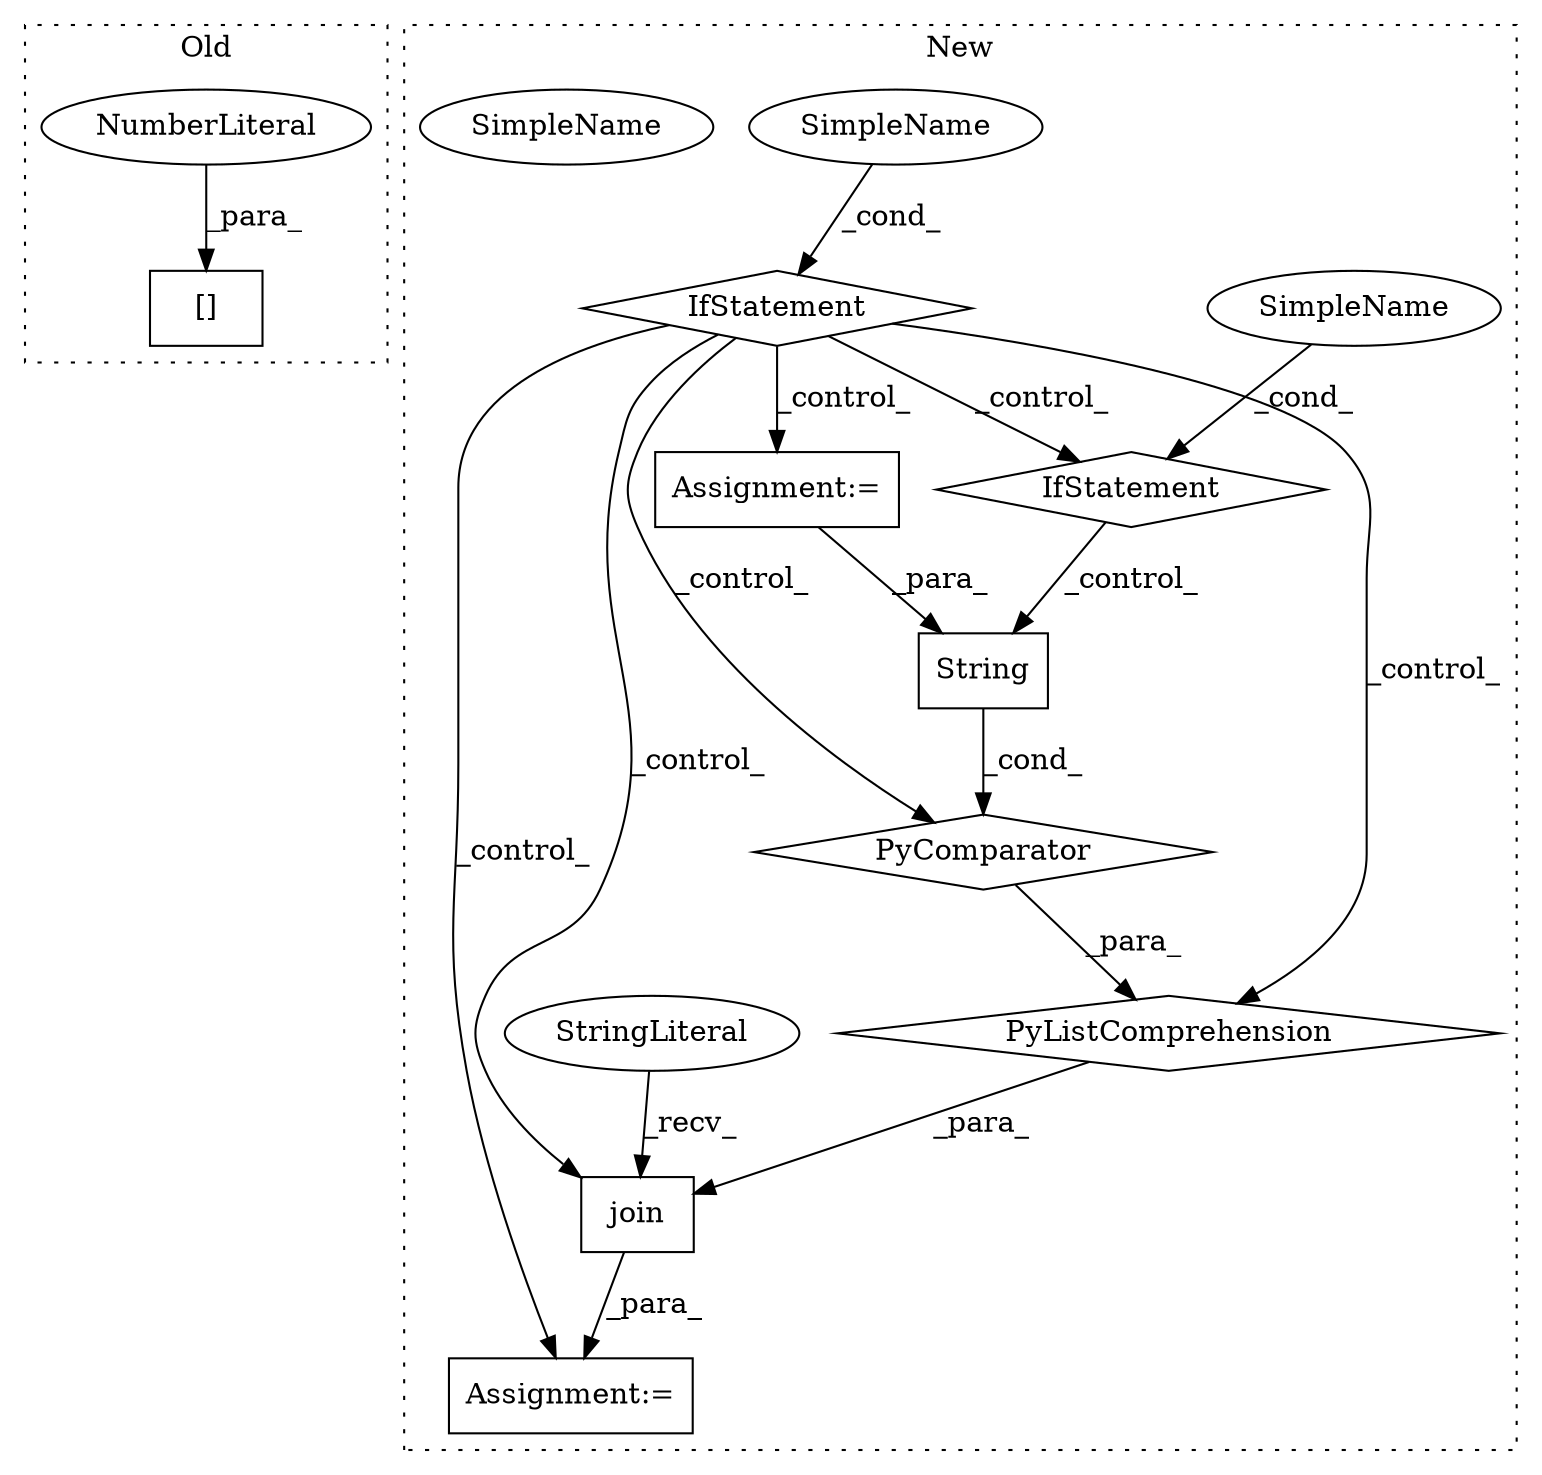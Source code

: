 digraph G {
subgraph cluster0 {
1 [label="[]" a="2" s="5498,5515" l="16,1" shape="box"];
8 [label="NumberLiteral" a="34" s="5514" l="1" shape="ellipse"];
label = "Old";
style="dotted";
}
subgraph cluster1 {
2 [label="join" a="32" s="5566,5729" l="24,-5" shape="box"];
3 [label="StringLiteral" a="45" s="5562" l="3" shape="ellipse"];
4 [label="Assignment:=" a="7" s="5689" l="32" shape="box"];
5 [label="PyComparator" a="113" s="5689" l="32" shape="diamond"];
6 [label="PyListComprehension" a="109" s="5590" l="139" shape="diamond"];
7 [label="Assignment:=" a="7" s="5561" l="1" shape="box"];
9 [label="SimpleName" a="42" s="" l="" shape="ellipse"];
10 [label="IfStatement" a="25" s="5689" l="32" shape="diamond"];
11 [label="String" a="32" s="5590,5598" l="7,1" shape="box"];
12 [label="IfStatement" a="25" s="5464,5494" l="4,2" shape="diamond"];
13 [label="SimpleName" a="42" s="5716" l="5" shape="ellipse"];
14 [label="SimpleName" a="42" s="5716" l="5" shape="ellipse"];
label = "New";
style="dotted";
}
2 -> 7 [label="_para_"];
3 -> 2 [label="_recv_"];
4 -> 11 [label="_para_"];
5 -> 6 [label="_para_"];
6 -> 2 [label="_para_"];
8 -> 1 [label="_para_"];
9 -> 12 [label="_cond_"];
10 -> 11 [label="_control_"];
11 -> 5 [label="_cond_"];
12 -> 2 [label="_control_"];
12 -> 4 [label="_control_"];
12 -> 10 [label="_control_"];
12 -> 7 [label="_control_"];
12 -> 6 [label="_control_"];
12 -> 5 [label="_control_"];
14 -> 10 [label="_cond_"];
}